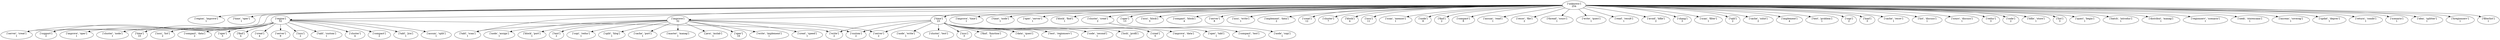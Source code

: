 strict digraph  {
	"['unknown']
254" -> "['region', 'improve']
1";
	"['unknown']
254" -> "['time', 'oper']
1";
	"['unknown']
254" -> "['server', 'creat']
1";
	"['unknown']
254" -> "['region']
52";
	"['unknown']
254" -> "['improve', 'time']
1";
	"['unknown']
254" -> "['time', 'node']
1";
	"['unknown']
254" -> "['oper', 'server']
1";
	"['unknown']
254" -> "['block', 'find']
1";
	"['unknown']
254" -> "['time']
23";
	"['unknown']
254" -> "['cluster', 'creat']
2";
	"['unknown']
254" -> "['improve']
32";
	"['unknown']
254" -> "['oper']
13";
	"['unknown']
254" -> "['issu', 'block']
3";
	"['unknown']
254" -> "['compact', 'block']
4";
	"['unknown']
254" -> "['server']
8";
	"['unknown']
254" -> "['issu', 'write']
1";
	"['unknown']
254" -> "['implement', 'data']
2";
	"['unknown']
254" -> "['creat']
12";
	"['unknown']
254" -> "['cluster']
7";
	"['unknown']
254" -> "['tabl', 'scan']
1";
	"['unknown']
254" -> "['block']
4";
	"['unknown']
254" -> "['issu']
11";
	"['unknown']
254" -> "['scan', 'memori']
1";
	"['unknown']
254" -> "['node']
8";
	"['unknown']
254" -> "['find']
2";
	"['unknown']
254" -> "['compact']
9";
	"['unknown']
254" -> "['assum', 'read']
1";
	"['unknown']
254" -> "['recov', 'file']
2";
	"['unknown']
254" -> "['thread', 'sourc']
1";
	"['unknown']
254" -> "['write', 'queri']
1";
	"['unknown']
254" -> "['read', 'result']
1";
	"['unknown']
254" -> "['avoid', 'hfile']
2";
	"['unknown']
254" -> "['chang']
3";
	"['unknown']
254" -> "['scan', 'filter']
1";
	"['unknown']
254" -> "['tabl']
2";
	"['unknown']
254" -> "['cache', 'solut']
2";
	"['unknown']
254" -> "['implement']
4";
	"['unknown']
254" -> "['test', 'problem']
1";
	"['unknown']
254" -> "['copi']
2";
	"['unknown']
254" -> "['load']
3";
	"['unknown']
254" -> "['cache', 'recov']
1";
	"['unknown']
254" -> "['support']
2";
	"['unknown']
254" -> "['list', 'discuss']
1";
	"['unknown']
254" -> "['sourc', 'discuss']
1";
	"['unknown']
254" -> "['reduc']
3";
	"['unknown']
254" -> "['code']
2";
	"['unknown']
254" -> "['hfile', 'store']
1";
	"['unknown']
254" -> "['list']
3";
	"['unknown']
254" -> "['queri', 'begin']
1";
	"['unknown']
254" -> "['batch', 'introduc']
1";
	"['unknown']
254" -> "['distribut', 'manag']
1";
	"['unknown']
254" -> "['regionserv', 'scenario']
1";
	"['unknown']
254" -> "['seek', 'storescann']
1";
	"['unknown']
254" -> "['increas', 'coverag']
1";
	"['unknown']
254" -> "['updat', 'deprec']
1";
	"['unknown']
254" -> "['return', 'condit']
1";
	"['unknown']
254" -> "['scenario']
1";
	"['unknown']
254" -> "['idea', 'splitter']
1";
	"['unknown']
254" -> "['hregionserv']
1";
	"['unknown']
254" -> "['filterlist']
1";
	"['region']
52" -> "['server', 'creat']
1";
	"['region']
52" -> "['support']
2";
	"['region']
52" -> "['improve', 'oper']
1";
	"['region']
52" -> "['cluster', 'node']
1";
	"['region']
52" -> "['time']
10";
	"['region']
52" -> "['issu', 'list']
2";
	"['region']
52" -> "['compact', 'data']
2";
	"['region']
52" -> "['oper']
3";
	"['region']
52" -> "['find']
4";
	"['region']
52" -> "['creat']
4";
	"['region']
52" -> "['server']
9";
	"['region']
52" -> "['issu']
2";
	"['region']
52" -> "['tabl', 'custom']
1";
	"['region']
52" -> "['cluster']
4";
	"['region']
52" -> "['write']
2";
	"['region']
52" -> "['compact']
2";
	"['region']
52" -> "['tabl', 'jira']
1";
	"['region']
52" -> "['assum', 'split']
1";
	"['time']
23" -> "['write']
2";
	"['time']
23" -> "['server']
2";
	"['time']
23" -> "['creat']
5";
	"['time']
23" -> "['improve', 'data']
1";
	"['time']
23" -> "['oper', 'tabl']
1";
	"['time']
23" -> "['node', 'write']
1";
	"['time']
23" -> "['cluster', 'test']
1";
	"['time']
23" -> "['issu']
3";
	"['time']
23" -> "['find', 'function']
1";
	"['time']
23" -> "['custom']
2";
	"['time']
23" -> "['data', 'queri']
1";
	"['time']
23" -> "['test', 'regionserv']
1";
	"['time']
23" -> "['code', 'second']
1";
	"['time']
23" -> "['lock', 'profil']
1";
	"['cluster', 'creat']
2" -> "['node', 'copi']
1";
	"['cluster', 'creat']
2" -> "['compact', 'test']
1";
	"['improve']
32" -> "['tabl', 'scan']
1";
	"['improve']
32" -> "['server']
2";
	"['improve']
32" -> "['custom']
2";
	"['improve']
32" -> "['oper']
16";
	"['improve']
32" -> "['write', 'implement']
1";
	"['improve']
32" -> "['creat', 'speed']
1";
	"['improve']
32" -> "['node', 'assign']
1";
	"['improve']
32" -> "['block', 'port']
1";
	"['improve']
32" -> "['test']
2";
	"['improve']
32" -> "['copi', 'reduc']
1";
	"['improve']
32" -> "['split', 'hlog']
1";
	"['improve']
32" -> "['cache', 'port']
1";
	"['improve']
32" -> "['master', 'manag']
1";
	"['improve']
32" -> "['java', 'mslab']
1";
}

